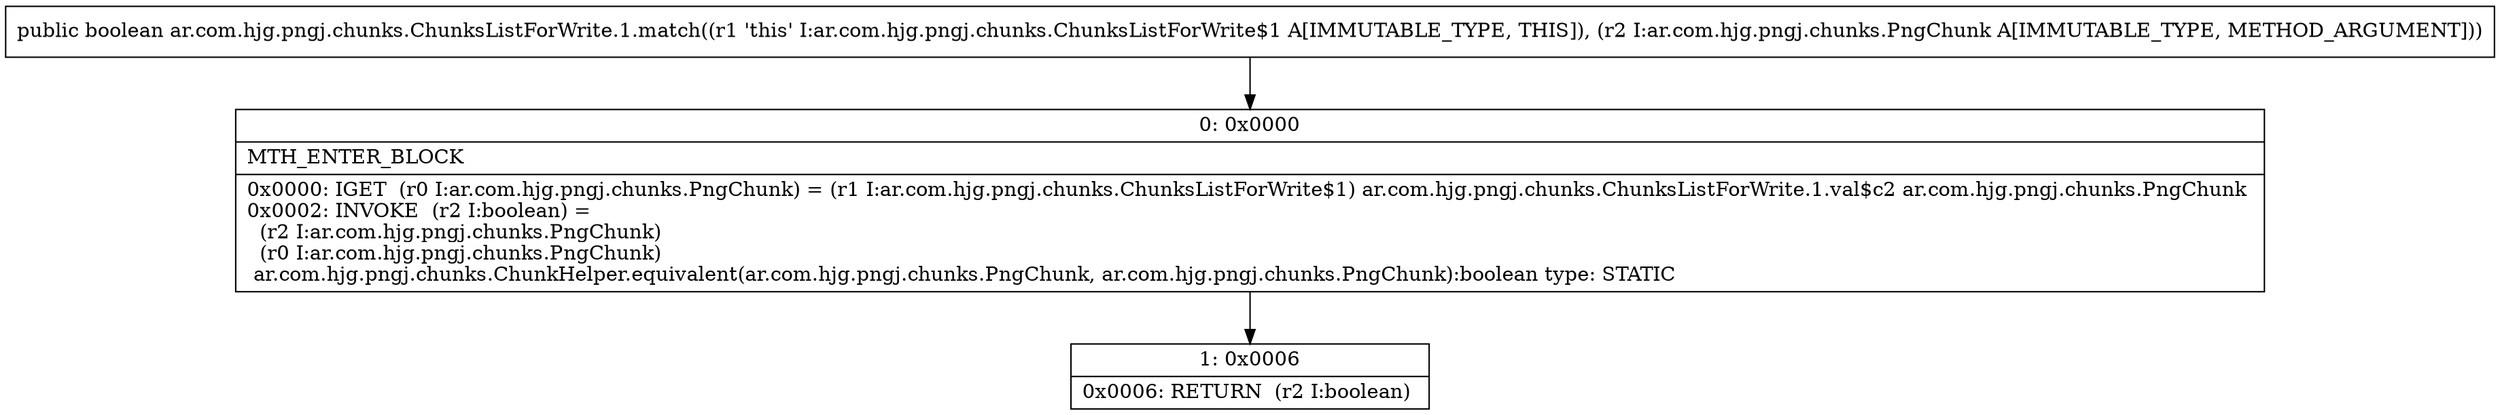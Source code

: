 digraph "CFG forar.com.hjg.pngj.chunks.ChunksListForWrite.1.match(Lar\/com\/hjg\/pngj\/chunks\/PngChunk;)Z" {
Node_0 [shape=record,label="{0\:\ 0x0000|MTH_ENTER_BLOCK\l|0x0000: IGET  (r0 I:ar.com.hjg.pngj.chunks.PngChunk) = (r1 I:ar.com.hjg.pngj.chunks.ChunksListForWrite$1) ar.com.hjg.pngj.chunks.ChunksListForWrite.1.val$c2 ar.com.hjg.pngj.chunks.PngChunk \l0x0002: INVOKE  (r2 I:boolean) = \l  (r2 I:ar.com.hjg.pngj.chunks.PngChunk)\l  (r0 I:ar.com.hjg.pngj.chunks.PngChunk)\l ar.com.hjg.pngj.chunks.ChunkHelper.equivalent(ar.com.hjg.pngj.chunks.PngChunk, ar.com.hjg.pngj.chunks.PngChunk):boolean type: STATIC \l}"];
Node_1 [shape=record,label="{1\:\ 0x0006|0x0006: RETURN  (r2 I:boolean) \l}"];
MethodNode[shape=record,label="{public boolean ar.com.hjg.pngj.chunks.ChunksListForWrite.1.match((r1 'this' I:ar.com.hjg.pngj.chunks.ChunksListForWrite$1 A[IMMUTABLE_TYPE, THIS]), (r2 I:ar.com.hjg.pngj.chunks.PngChunk A[IMMUTABLE_TYPE, METHOD_ARGUMENT])) }"];
MethodNode -> Node_0;
Node_0 -> Node_1;
}

